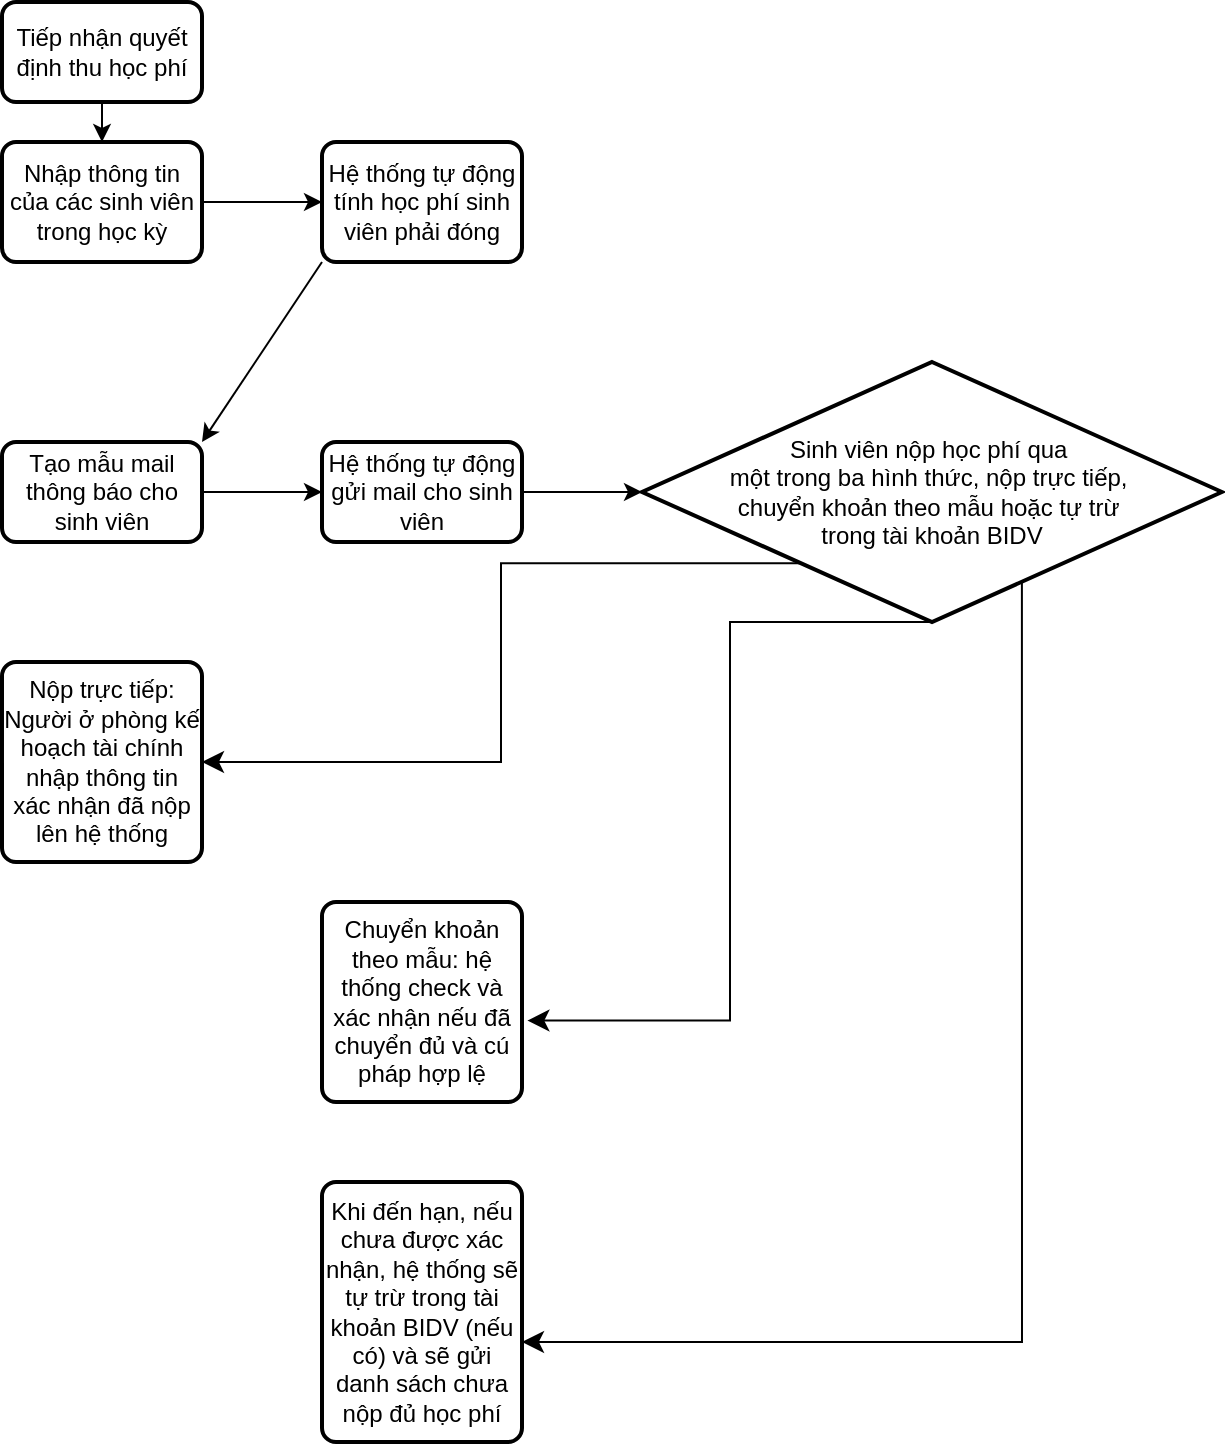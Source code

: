 <mxfile version="24.1.0" type="github">
  <diagram name="Page-1" id="GsYVpZbmv9k2uVQtt64Y">
    <mxGraphModel dx="794" dy="446" grid="1" gridSize="10" guides="1" tooltips="1" connect="1" arrows="1" fold="1" page="1" pageScale="1" pageWidth="850" pageHeight="1100" math="0" shadow="0">
      <root>
        <mxCell id="0" />
        <mxCell id="1" parent="0" />
        <mxCell id="PAWz1CpkK6lc-2XdgzHD-3" value="Tiếp nhận quyết định thu học phí" style="rounded=1;whiteSpace=wrap;html=1;absoluteArcSize=1;arcSize=14;strokeWidth=2;" vertex="1" parent="1">
          <mxGeometry x="200" y="90" width="100" height="50" as="geometry" />
        </mxCell>
        <mxCell id="PAWz1CpkK6lc-2XdgzHD-4" value="Nhập thông tin của các sinh viên trong học kỳ" style="rounded=1;whiteSpace=wrap;html=1;absoluteArcSize=1;arcSize=14;strokeWidth=2;" vertex="1" parent="1">
          <mxGeometry x="200" y="160" width="100" height="60" as="geometry" />
        </mxCell>
        <mxCell id="PAWz1CpkK6lc-2XdgzHD-5" value="Hệ thống tự động tính học phí sinh viên phải đóng" style="rounded=1;whiteSpace=wrap;html=1;absoluteArcSize=1;arcSize=14;strokeWidth=2;" vertex="1" parent="1">
          <mxGeometry x="360" y="160" width="100" height="60" as="geometry" />
        </mxCell>
        <mxCell id="PAWz1CpkK6lc-2XdgzHD-6" value="Tạo mẫu mail thông báo cho sinh viên" style="rounded=1;whiteSpace=wrap;html=1;absoluteArcSize=1;arcSize=14;strokeWidth=2;" vertex="1" parent="1">
          <mxGeometry x="200" y="310" width="100" height="50" as="geometry" />
        </mxCell>
        <mxCell id="PAWz1CpkK6lc-2XdgzHD-7" value="Hệ thống tự động gửi mail cho sinh viên" style="rounded=1;whiteSpace=wrap;html=1;absoluteArcSize=1;arcSize=14;strokeWidth=2;" vertex="1" parent="1">
          <mxGeometry x="360" y="310" width="100" height="50" as="geometry" />
        </mxCell>
        <mxCell id="PAWz1CpkK6lc-2XdgzHD-8" value="Sinh viên nộp học phí qua&amp;nbsp;&lt;div&gt;một trong ba hình thức, nộp trực tiếp,&amp;nbsp;&lt;/div&gt;&lt;div&gt;chuyển khoản theo mẫu hoặc tự trừ&amp;nbsp;&lt;/div&gt;&lt;div&gt;trong tài khoản BIDV&lt;/div&gt;" style="strokeWidth=2;html=1;shape=mxgraph.flowchart.decision;whiteSpace=wrap;" vertex="1" parent="1">
          <mxGeometry x="520" y="270" width="290" height="130" as="geometry" />
        </mxCell>
        <mxCell id="PAWz1CpkK6lc-2XdgzHD-9" value="" style="endArrow=classic;html=1;rounded=0;exitX=0.5;exitY=1;exitDx=0;exitDy=0;entryX=0.5;entryY=0;entryDx=0;entryDy=0;" edge="1" parent="1" source="PAWz1CpkK6lc-2XdgzHD-3" target="PAWz1CpkK6lc-2XdgzHD-4">
          <mxGeometry width="50" height="50" relative="1" as="geometry">
            <mxPoint x="380" y="260" as="sourcePoint" />
            <mxPoint x="430" y="210" as="targetPoint" />
          </mxGeometry>
        </mxCell>
        <mxCell id="PAWz1CpkK6lc-2XdgzHD-10" value="" style="endArrow=classic;html=1;rounded=0;exitX=1;exitY=0.5;exitDx=0;exitDy=0;entryX=0;entryY=0.5;entryDx=0;entryDy=0;" edge="1" parent="1" source="PAWz1CpkK6lc-2XdgzHD-4" target="PAWz1CpkK6lc-2XdgzHD-5">
          <mxGeometry width="50" height="50" relative="1" as="geometry">
            <mxPoint x="380" y="260" as="sourcePoint" />
            <mxPoint x="430" y="210" as="targetPoint" />
          </mxGeometry>
        </mxCell>
        <mxCell id="PAWz1CpkK6lc-2XdgzHD-11" value="" style="endArrow=classic;html=1;rounded=0;exitX=0;exitY=1;exitDx=0;exitDy=0;entryX=1;entryY=0;entryDx=0;entryDy=0;" edge="1" parent="1" source="PAWz1CpkK6lc-2XdgzHD-5" target="PAWz1CpkK6lc-2XdgzHD-6">
          <mxGeometry width="50" height="50" relative="1" as="geometry">
            <mxPoint x="380" y="260" as="sourcePoint" />
            <mxPoint x="430" y="210" as="targetPoint" />
          </mxGeometry>
        </mxCell>
        <mxCell id="PAWz1CpkK6lc-2XdgzHD-13" value="" style="endArrow=classic;html=1;rounded=0;exitX=1;exitY=0.5;exitDx=0;exitDy=0;entryX=0;entryY=0.5;entryDx=0;entryDy=0;" edge="1" parent="1" source="PAWz1CpkK6lc-2XdgzHD-6" target="PAWz1CpkK6lc-2XdgzHD-7">
          <mxGeometry width="50" height="50" relative="1" as="geometry">
            <mxPoint x="380" y="460" as="sourcePoint" />
            <mxPoint x="430" y="410" as="targetPoint" />
          </mxGeometry>
        </mxCell>
        <mxCell id="PAWz1CpkK6lc-2XdgzHD-14" value="" style="endArrow=classic;html=1;rounded=0;exitX=1;exitY=0.5;exitDx=0;exitDy=0;entryX=0;entryY=0.5;entryDx=0;entryDy=0;entryPerimeter=0;" edge="1" parent="1" source="PAWz1CpkK6lc-2XdgzHD-7" target="PAWz1CpkK6lc-2XdgzHD-8">
          <mxGeometry width="50" height="50" relative="1" as="geometry">
            <mxPoint x="500" y="260" as="sourcePoint" />
            <mxPoint x="550" y="210" as="targetPoint" />
          </mxGeometry>
        </mxCell>
        <mxCell id="PAWz1CpkK6lc-2XdgzHD-15" value="Nộp trực tiếp: Người ở phòng kế hoạch tài chính nhập thông tin xác nhận đã nộp lên hệ thống" style="rounded=1;whiteSpace=wrap;html=1;absoluteArcSize=1;arcSize=14;strokeWidth=2;" vertex="1" parent="1">
          <mxGeometry x="200" y="420" width="100" height="100" as="geometry" />
        </mxCell>
        <mxCell id="PAWz1CpkK6lc-2XdgzHD-16" value="" style="edgeStyle=elbowEdgeStyle;elbow=horizontal;endArrow=classic;html=1;curved=0;rounded=0;endSize=8;startSize=8;exitX=0.274;exitY=0.774;exitDx=0;exitDy=0;exitPerimeter=0;entryX=1;entryY=0.5;entryDx=0;entryDy=0;" edge="1" parent="1" source="PAWz1CpkK6lc-2XdgzHD-8" target="PAWz1CpkK6lc-2XdgzHD-15">
          <mxGeometry width="50" height="50" relative="1" as="geometry">
            <mxPoint x="500" y="460" as="sourcePoint" />
            <mxPoint x="550" y="410" as="targetPoint" />
          </mxGeometry>
        </mxCell>
        <mxCell id="PAWz1CpkK6lc-2XdgzHD-18" value="Chuyển khoản theo mẫu: hệ thống check và xác nhận nếu đã chuyển đủ và cú pháp hợp lệ" style="rounded=1;whiteSpace=wrap;html=1;absoluteArcSize=1;arcSize=14;strokeWidth=2;" vertex="1" parent="1">
          <mxGeometry x="360" y="540" width="100" height="100" as="geometry" />
        </mxCell>
        <mxCell id="PAWz1CpkK6lc-2XdgzHD-19" value="" style="edgeStyle=elbowEdgeStyle;elbow=horizontal;endArrow=classic;html=1;curved=0;rounded=0;endSize=8;startSize=8;exitX=0.5;exitY=1;exitDx=0;exitDy=0;exitPerimeter=0;entryX=1.027;entryY=0.593;entryDx=0;entryDy=0;entryPerimeter=0;" edge="1" parent="1" source="PAWz1CpkK6lc-2XdgzHD-8" target="PAWz1CpkK6lc-2XdgzHD-18">
          <mxGeometry width="50" height="50" relative="1" as="geometry">
            <mxPoint x="500" y="560" as="sourcePoint" />
            <mxPoint x="550" y="510" as="targetPoint" />
          </mxGeometry>
        </mxCell>
        <mxCell id="PAWz1CpkK6lc-2XdgzHD-20" value="Khi đến hạn, nếu chưa được xác nhận, hệ thống sẽ tự trừ trong tài khoản BIDV (nếu có) và sẽ gửi danh sách chưa nộp đủ học phí" style="rounded=1;whiteSpace=wrap;html=1;absoluteArcSize=1;arcSize=14;strokeWidth=2;" vertex="1" parent="1">
          <mxGeometry x="360" y="680" width="100" height="130" as="geometry" />
        </mxCell>
        <mxCell id="PAWz1CpkK6lc-2XdgzHD-23" value="" style="edgeStyle=segmentEdgeStyle;endArrow=classic;html=1;curved=0;rounded=0;endSize=8;startSize=8;exitX=0.655;exitY=0.846;exitDx=0;exitDy=0;exitPerimeter=0;entryX=1;entryY=0.615;entryDx=0;entryDy=0;entryPerimeter=0;" edge="1" parent="1" source="PAWz1CpkK6lc-2XdgzHD-8" target="PAWz1CpkK6lc-2XdgzHD-20">
          <mxGeometry width="50" height="50" relative="1" as="geometry">
            <mxPoint x="710" y="420" as="sourcePoint" />
            <mxPoint x="560" y="760" as="targetPoint" />
            <Array as="points">
              <mxPoint x="710" y="760" />
            </Array>
          </mxGeometry>
        </mxCell>
      </root>
    </mxGraphModel>
  </diagram>
</mxfile>
